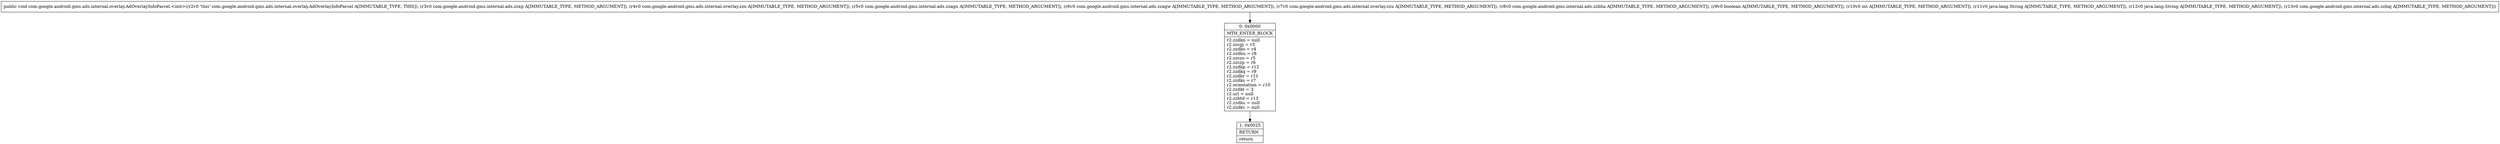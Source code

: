 digraph "CFG forcom.google.android.gms.ads.internal.overlay.AdOverlayInfoParcel.\<init\>(Lcom\/google\/android\/gms\/internal\/ads\/zzxp;Lcom\/google\/android\/gms\/ads\/internal\/overlay\/zzo;Lcom\/google\/android\/gms\/internal\/ads\/zzagu;Lcom\/google\/android\/gms\/internal\/ads\/zzagw;Lcom\/google\/android\/gms\/ads\/internal\/overlay\/zzu;Lcom\/google\/android\/gms\/internal\/ads\/zzbha;ZILjava\/lang\/String;Ljava\/lang\/String;Lcom\/google\/android\/gms\/internal\/ads\/zzbaj;)V" {
Node_0 [shape=record,label="{0\:\ 0x0000|MTH_ENTER_BLOCK\l|r2.zzdkn = null\lr2.zzcgj = r3\lr2.zzdko = r4\lr2.zzdbu = r8\lr2.zzczo = r5\lr2.zzczp = r6\lr2.zzdkp = r12\lr2.zzdkq = r9\lr2.zzdkr = r11\lr2.zzdks = r7\lr2.orientation = r10\lr2.zzdkt = 3\lr2.url = null\lr2.zzbtd = r13\lr2.zzdku = null\lr2.zzdkv = null\l}"];
Node_1 [shape=record,label="{1\:\ 0x0025|RETURN\l|return\l}"];
MethodNode[shape=record,label="{public void com.google.android.gms.ads.internal.overlay.AdOverlayInfoParcel.\<init\>((r2v0 'this' com.google.android.gms.ads.internal.overlay.AdOverlayInfoParcel A[IMMUTABLE_TYPE, THIS]), (r3v0 com.google.android.gms.internal.ads.zzxp A[IMMUTABLE_TYPE, METHOD_ARGUMENT]), (r4v0 com.google.android.gms.ads.internal.overlay.zzo A[IMMUTABLE_TYPE, METHOD_ARGUMENT]), (r5v0 com.google.android.gms.internal.ads.zzagu A[IMMUTABLE_TYPE, METHOD_ARGUMENT]), (r6v0 com.google.android.gms.internal.ads.zzagw A[IMMUTABLE_TYPE, METHOD_ARGUMENT]), (r7v0 com.google.android.gms.ads.internal.overlay.zzu A[IMMUTABLE_TYPE, METHOD_ARGUMENT]), (r8v0 com.google.android.gms.internal.ads.zzbha A[IMMUTABLE_TYPE, METHOD_ARGUMENT]), (r9v0 boolean A[IMMUTABLE_TYPE, METHOD_ARGUMENT]), (r10v0 int A[IMMUTABLE_TYPE, METHOD_ARGUMENT]), (r11v0 java.lang.String A[IMMUTABLE_TYPE, METHOD_ARGUMENT]), (r12v0 java.lang.String A[IMMUTABLE_TYPE, METHOD_ARGUMENT]), (r13v0 com.google.android.gms.internal.ads.zzbaj A[IMMUTABLE_TYPE, METHOD_ARGUMENT])) }"];
MethodNode -> Node_0;
Node_0 -> Node_1;
}

